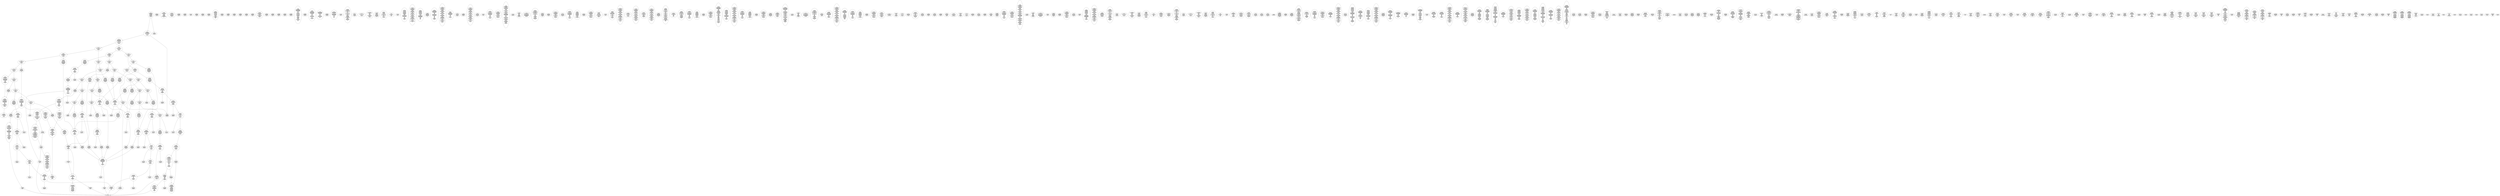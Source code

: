 /* Generated by GvGen v.1.0 (https://www.github.com/stricaud/gvgen) */

digraph G {
compound=true;
   node1 [label="[anywhere]"];
   node2 [label="# 0x0
PUSHX Data
PUSHX Data
MSTORE
CALLVALUE
ISZERO
PUSHX Data
JUMPI
"];
   node3 [label="# 0xc
PUSHX Data
REVERT
"];
   node4 [label="# 0x10
JUMPDEST
PUSHX LogicData
CALLDATASIZE
LT
PUSHX Data
JUMPI
"];
   node5 [label="# 0x1a
PUSHX Data
CALLDATALOAD
PUSHX BitData
SHR
PUSHX LogicData
GT
PUSHX Data
JUMPI
"];
   node6 [label="# 0x2b
PUSHX LogicData
GT
PUSHX Data
JUMPI
"];
   node7 [label="# 0x36
PUSHX LogicData
GT
PUSHX Data
JUMPI
"];
   node8 [label="# 0x41
PUSHX LogicData
EQ
PUSHX Data
JUMPI
"];
   node9 [label="# 0x4c
PUSHX LogicData
EQ
PUSHX Data
JUMPI
"];
   node10 [label="# 0x57
PUSHX LogicData
EQ
PUSHX Data
JUMPI
"];
   node11 [label="# 0x62
PUSHX LogicData
EQ
PUSHX Data
JUMPI
"];
   node12 [label="# 0x6d
PUSHX Data
REVERT
"];
   node13 [label="# 0x71
JUMPDEST
PUSHX LogicData
EQ
PUSHX Data
JUMPI
"];
   node14 [label="# 0x7d
PUSHX LogicData
EQ
PUSHX Data
JUMPI
"];
   node15 [label="# 0x88
PUSHX LogicData
EQ
PUSHX Data
JUMPI
"];
   node16 [label="# 0x93
PUSHX Data
REVERT
"];
   node17 [label="# 0x97
JUMPDEST
PUSHX LogicData
EQ
PUSHX Data
JUMPI
"];
   node18 [label="# 0xa3
PUSHX LogicData
EQ
PUSHX Data
JUMPI
"];
   node19 [label="# 0xae
PUSHX LogicData
EQ
PUSHX Data
JUMPI
"];
   node20 [label="# 0xb9
PUSHX LogicData
EQ
PUSHX Data
JUMPI
"];
   node21 [label="# 0xc4
PUSHX LogicData
EQ
PUSHX Data
JUMPI
"];
   node22 [label="# 0xcf
PUSHX LogicData
EQ
PUSHX Data
JUMPI
"];
   node23 [label="# 0xda
PUSHX Data
REVERT
"];
   node24 [label="# 0xde
JUMPDEST
PUSHX LogicData
GT
PUSHX Data
JUMPI
"];
   node25 [label="# 0xea
PUSHX LogicData
GT
PUSHX Data
JUMPI
"];
   node26 [label="# 0xf5
PUSHX LogicData
EQ
PUSHX Data
JUMPI
"];
   node27 [label="# 0x100
PUSHX LogicData
EQ
PUSHX Data
JUMPI
"];
   node28 [label="# 0x10b
PUSHX LogicData
EQ
PUSHX Data
JUMPI
"];
   node29 [label="# 0x116
PUSHX LogicData
EQ
PUSHX Data
JUMPI
"];
   node30 [label="# 0x121
PUSHX Data
REVERT
"];
   node31 [label="# 0x125
JUMPDEST
PUSHX LogicData
EQ
PUSHX Data
JUMPI
"];
   node32 [label="# 0x131
PUSHX LogicData
EQ
PUSHX Data
JUMPI
"];
   node33 [label="# 0x13c
PUSHX LogicData
EQ
PUSHX Data
JUMPI
"];
   node34 [label="# 0x147
PUSHX Data
REVERT
"];
   node35 [label="# 0x14b
JUMPDEST
PUSHX LogicData
EQ
PUSHX Data
JUMPI
"];
   node36 [label="# 0x157
PUSHX LogicData
EQ
PUSHX Data
JUMPI
"];
   node37 [label="# 0x162
PUSHX LogicData
EQ
PUSHX Data
JUMPI
"];
   node38 [label="# 0x16d
PUSHX LogicData
EQ
PUSHX Data
JUMPI
"];
   node39 [label="# 0x178
PUSHX LogicData
EQ
PUSHX Data
JUMPI
"];
   node40 [label="# 0x183
PUSHX LogicData
EQ
PUSHX Data
JUMPI
"];
   node41 [label="# 0x18e
JUMPDEST
PUSHX Data
REVERT
"];
   node42 [label="# 0x193
JUMPDEST
PUSHX Data
PUSHX Data
CALLDATASIZE
PUSHX Data
PUSHX Data
JUMP
"];
   node43 [label="# 0x1a1
JUMPDEST
PUSHX Data
JUMP
"];
   node44 [label="# 0x1a6
JUMPDEST
PUSHX MemData
MLOAD
ISZERO
ISZERO
MSTORE
PUSHX ArithData
ADD
"];
   node45 [label="# 0x1b2
JUMPDEST
PUSHX MemData
MLOAD
SUB
RETURN
"];
   node46 [label="# 0x1bb
JUMPDEST
PUSHX Data
PUSHX Data
JUMP
"];
   node47 [label="# 0x1c3
JUMPDEST
PUSHX MemData
MLOAD
PUSHX Data
PUSHX Data
JUMP
"];
   node48 [label="# 0x1d0
JUMPDEST
PUSHX Data
PUSHX Data
CALLDATASIZE
PUSHX Data
PUSHX Data
JUMP
"];
   node49 [label="# 0x1de
JUMPDEST
PUSHX Data
JUMP
"];
   node50 [label="# 0x1e3
JUMPDEST
PUSHX MemData
MLOAD
PUSHX ArithData
PUSHX BitData
PUSHX BitData
SHL
SUB
AND
MSTORE
PUSHX ArithData
ADD
PUSHX Data
JUMP
"];
   node51 [label="# 0x1fb
JUMPDEST
PUSHX Data
PUSHX Data
CALLDATASIZE
PUSHX Data
PUSHX Data
JUMP
"];
   node52 [label="# 0x209
JUMPDEST
PUSHX Data
JUMP
"];
   node53 [label="# 0x20e
JUMPDEST
STOP
"];
   node54 [label="# 0x210
JUMPDEST
PUSHX Data
PUSHX Data
CALLDATASIZE
PUSHX Data
PUSHX Data
JUMP
"];
   node55 [label="# 0x21e
JUMPDEST
PUSHX Data
JUMP
"];
   node56 [label="# 0x223
JUMPDEST
PUSHX Data
PUSHX Data
CALLDATASIZE
PUSHX Data
PUSHX Data
JUMP
"];
   node57 [label="# 0x231
JUMPDEST
PUSHX Data
JUMP
"];
   node58 [label="# 0x236
JUMPDEST
PUSHX Data
PUSHX Data
CALLDATASIZE
PUSHX Data
PUSHX Data
JUMP
"];
   node59 [label="# 0x244
JUMPDEST
PUSHX Data
JUMP
"];
   node60 [label="# 0x249
JUMPDEST
PUSHX Data
PUSHX Data
CALLDATASIZE
PUSHX Data
PUSHX Data
JUMP
"];
   node61 [label="# 0x257
JUMPDEST
PUSHX Data
PUSHX Data
MSTORE
PUSHX Data
MSTORE
PUSHX Data
SHA3
SLOAD
PUSHX BitData
AND
JUMP
"];
   node62 [label="# 0x26c
JUMPDEST
PUSHX Data
PUSHX Data
CALLDATASIZE
PUSHX Data
PUSHX Data
JUMP
"];
   node63 [label="# 0x27a
JUMPDEST
PUSHX Data
JUMP
"];
   node64 [label="# 0x27f
JUMPDEST
PUSHX Data
PUSHX Data
CALLDATASIZE
PUSHX Data
PUSHX Data
JUMP
"];
   node65 [label="# 0x28d
JUMPDEST
PUSHX Data
JUMP
"];
   node66 [label="# 0x292
JUMPDEST
PUSHX Data
PUSHX Data
CALLDATASIZE
PUSHX Data
PUSHX Data
JUMP
"];
   node67 [label="# 0x2a0
JUMPDEST
PUSHX Data
JUMP
"];
   node68 [label="# 0x2a5
JUMPDEST
PUSHX Data
PUSHX Data
CALLDATASIZE
PUSHX Data
PUSHX Data
JUMP
"];
   node69 [label="# 0x2b3
JUMPDEST
PUSHX Data
JUMP
"];
   node70 [label="# 0x2b8
JUMPDEST
PUSHX Data
PUSHX Data
CALLDATASIZE
PUSHX Data
PUSHX Data
JUMP
"];
   node71 [label="# 0x2c6
JUMPDEST
PUSHX Data
JUMP
"];
   node72 [label="# 0x2cb
JUMPDEST
PUSHX Data
PUSHX Data
CALLDATASIZE
PUSHX Data
PUSHX Data
JUMP
"];
   node73 [label="# 0x2d9
JUMPDEST
PUSHX Data
JUMP
"];
   node74 [label="# 0x2de
JUMPDEST
PUSHX MemData
MLOAD
MSTORE
PUSHX ArithData
ADD
PUSHX Data
JUMP
"];
   node75 [label="# 0x2ec
JUMPDEST
PUSHX Data
PUSHX Data
JUMP
"];
   node76 [label="# 0x2f4
JUMPDEST
PUSHX StorData
SLOAD
PUSHX ArithData
PUSHX BitData
PUSHX BitData
SHL
SUB
AND
PUSHX Data
JUMP
"];
   node77 [label="# 0x305
JUMPDEST
PUSHX Data
PUSHX Data
JUMP
"];
   node78 [label="# 0x32c
JUMPDEST
PUSHX Data
PUSHX Data
CALLDATASIZE
PUSHX Data
PUSHX Data
JUMP
"];
   node79 [label="# 0x33a
JUMPDEST
PUSHX Data
JUMP
"];
   node80 [label="# 0x33f
JUMPDEST
PUSHX Data
PUSHX Data
JUMP
"];
   node81 [label="# 0x347
JUMPDEST
PUSHX Data
PUSHX Data
CALLDATASIZE
PUSHX Data
PUSHX Data
JUMP
"];
   node82 [label="# 0x355
JUMPDEST
PUSHX Data
JUMP
"];
   node83 [label="# 0x35a
JUMPDEST
PUSHX Data
PUSHX Data
CALLDATASIZE
PUSHX Data
PUSHX Data
JUMP
"];
   node84 [label="# 0x368
JUMPDEST
PUSHX Data
JUMP
"];
   node85 [label="# 0x36d
JUMPDEST
PUSHX Data
PUSHX Data
CALLDATASIZE
PUSHX Data
PUSHX Data
JUMP
"];
   node86 [label="# 0x37b
JUMPDEST
PUSHX Data
JUMP
"];
   node87 [label="# 0x380
JUMPDEST
PUSHX Data
PUSHX Data
CALLDATASIZE
PUSHX Data
PUSHX Data
JUMP
"];
   node88 [label="# 0x38e
JUMPDEST
PUSHX Data
JUMP
"];
   node89 [label="# 0x393
JUMPDEST
PUSHX Data
PUSHX Data
JUMP
"];
   node90 [label="# 0x39b
JUMPDEST
PUSHX Data
PUSHX Data
CALLDATASIZE
PUSHX Data
PUSHX Data
JUMP
"];
   node91 [label="# 0x3a9
JUMPDEST
PUSHX ArithData
PUSHX BitData
PUSHX BitData
SHL
SUB
AND
PUSHX Data
MSTORE
PUSHX Data
PUSHX Data
MSTORE
PUSHX Data
SHA3
AND
MSTORE
MSTORE
SHA3
SLOAD
PUSHX BitData
AND
JUMP
"];
   node92 [label="# 0x3d7
JUMPDEST
PUSHX Data
PUSHX Data
CALLDATASIZE
PUSHX Data
PUSHX Data
JUMP
"];
   node93 [label="# 0x3e5
JUMPDEST
PUSHX Data
JUMP
"];
   node94 [label="# 0x3ea
JUMPDEST
PUSHX Data
PUSHX ArithData
PUSHX BitData
PUSHX BitData
SHL
SUB
NOT
AND
PUSHX BitData
PUSHX BitData
SHL
EQ
PUSHX Data
JUMPI
"];
   node95 [label="# 0x406
PUSHX ArithData
PUSHX BitData
PUSHX BitData
SHL
SUB
NOT
AND
PUSHX BitData
PUSHX BitData
SHL
EQ
"];
   node96 [label="# 0x41b
JUMPDEST
PUSHX Data
JUMPI
"];
   node97 [label="# 0x421
PUSHX BitData
PUSHX BitData
SHL
PUSHX ArithData
PUSHX BitData
PUSHX BitData
SHL
SUB
NOT
AND
EQ
"];
   node98 [label="# 0x436
JUMPDEST
JUMP
"];
   node99 [label="# 0x43c
JUMPDEST
PUSHX Data
PUSHX StorData
SLOAD
PUSHX Data
PUSHX Data
JUMP
"];
   node100 [label="# 0x44b
JUMPDEST
PUSHX ArithData
ADD
PUSHX ArithData
DIV
MUL
PUSHX ArithData
ADD
PUSHX MemData
MLOAD
ADD
PUSHX Data
MSTORE
MSTORE
PUSHX ArithData
ADD
SLOAD
PUSHX Data
PUSHX Data
JUMP
"];
   node101 [label="# 0x477
JUMPDEST
ISZERO
PUSHX Data
JUMPI
"];
   node102 [label="# 0x47e
PUSHX LogicData
LT
PUSHX Data
JUMPI
"];
   node103 [label="# 0x486
PUSHX ArithData
SLOAD
DIV
MUL
MSTORE
PUSHX ArithData
ADD
PUSHX Data
JUMP
"];
   node104 [label="# 0x499
JUMPDEST
ADD
PUSHX Data
MSTORE
PUSHX Data
PUSHX Data
SHA3
"];
   node105 [label="# 0x4a7
JUMPDEST
SLOAD
MSTORE
PUSHX ArithData
ADD
PUSHX ArithData
ADD
GT
PUSHX Data
JUMPI
"];
   node106 [label="# 0x4bb
SUB
PUSHX BitData
AND
ADD
"];
   node107 [label="# 0x4c4
JUMPDEST
JUMP
"];
   node108 [label="# 0x4ce
JUMPDEST
PUSHX Data
MSTORE
PUSHX Data
PUSHX Data
MSTORE
PUSHX Data
SHA3
SLOAD
PUSHX ArithData
PUSHX BitData
PUSHX BitData
SHL
SUB
AND
PUSHX Data
JUMPI
"];
   node109 [label="# 0x4eb
PUSHX MemData
MLOAD
PUSHX BitData
PUSHX BitData
SHL
MSTORE
PUSHX Data
PUSHX ArithData
ADD
MSTORE
PUSHX Data
PUSHX ArithData
ADD
MSTORE
PUSHX Data
PUSHX ArithData
ADD
MSTORE
PUSHX BitData
PUSHX BitData
SHL
PUSHX ArithData
ADD
MSTORE
PUSHX ArithData
ADD
"];
   node110 [label="# 0x543
JUMPDEST
PUSHX MemData
MLOAD
SUB
REVERT
"];
   node111 [label="# 0x54c
JUMPDEST
PUSHX Data
MSTORE
PUSHX Data
PUSHX Data
MSTORE
PUSHX Data
SHA3
SLOAD
PUSHX ArithData
PUSHX BitData
PUSHX BitData
SHL
SUB
AND
JUMP
"];
   node112 [label="# 0x568
JUMPDEST
PUSHX Data
PUSHX Data
PUSHX Data
JUMP
"];
   node113 [label="# 0x573
JUMPDEST
PUSHX ArithData
PUSHX BitData
PUSHX BitData
SHL
SUB
AND
PUSHX ArithData
PUSHX BitData
PUSHX BitData
SHL
SUB
AND
EQ
ISZERO
PUSHX Data
JUMPI
"];
   node114 [label="# 0x590
PUSHX MemData
MLOAD
PUSHX BitData
PUSHX BitData
SHL
MSTORE
PUSHX Data
PUSHX ArithData
ADD
MSTORE
PUSHX Data
PUSHX ArithData
ADD
MSTORE
PUSHX Data
PUSHX ArithData
ADD
MSTORE
PUSHX BitData
PUSHX BitData
SHL
PUSHX ArithData
ADD
MSTORE
PUSHX ArithData
ADD
PUSHX Data
JUMP
"];
   node115 [label="# 0x5e1
JUMPDEST
CALLER
PUSHX ArithData
PUSHX BitData
PUSHX BitData
SHL
SUB
AND
EQ
PUSHX Data
JUMPI
"];
   node116 [label="# 0x5f3
PUSHX Data
CALLER
PUSHX Data
JUMP
"];
   node117 [label="# 0x5fd
JUMPDEST
PUSHX Data
JUMPI
"];
   node118 [label="# 0x602
PUSHX MemData
MLOAD
PUSHX BitData
PUSHX BitData
SHL
MSTORE
PUSHX Data
PUSHX ArithData
ADD
MSTORE
PUSHX Data
PUSHX ArithData
ADD
MSTORE
PUSHX Data
PUSHX ArithData
ADD
MSTORE
PUSHX Data
PUSHX ArithData
ADD
MSTORE
PUSHX ArithData
ADD
PUSHX Data
JUMP
"];
   node119 [label="# 0x66f
JUMPDEST
PUSHX Data
PUSHX Data
JUMP
"];
   node120 [label="# 0x679
JUMPDEST
JUMP
"];
   node121 [label="# 0x67e
JUMPDEST
PUSHX StorData
SLOAD
PUSHX ArithData
PUSHX BitData
PUSHX BitData
SHL
SUB
AND
CALLER
EQ
PUSHX Data
JUMPI
"];
   node122 [label="# 0x691
PUSHX MemData
MLOAD
PUSHX BitData
PUSHX BitData
SHL
MSTORE
PUSHX ArithData
ADD
PUSHX Data
PUSHX Data
JUMP
"];
   node123 [label="# 0x6a8
JUMPDEST
PUSHX MemData
MLOAD
PUSHX BitData
PUSHX BitData
SHL
MSTORE
CALLER
PUSHX ArithData
ADD
MSTORE
PUSHX ArithData
ADD
MSTORE
PUSHX ArithData
PUSHX BitData
PUSHX BitData
SHL
SUB
AND
PUSHX Data
PUSHX ArithData
ADD
PUSHX Data
PUSHX MemData
MLOAD
SUB
PUSHX Data
EXTCODESIZE
ISZERO
ISZERO
PUSHX Data
JUMPI
"];
   node124 [label="# 0x6ec
PUSHX Data
REVERT
"];
   node125 [label="# 0x6f0
JUMPDEST
GAS
CALL
ISZERO
ISZERO
PUSHX Data
JUMPI
"];
   node126 [label="# 0x6fb
RETURNDATASIZE
PUSHX Data
RETURNDATACOPY
RETURNDATASIZE
PUSHX Data
REVERT
"];
   node127 [label="# 0x704
JUMPDEST
PUSHX MemData
MLOAD
RETURNDATASIZE
PUSHX BitData
NOT
PUSHX ArithData
ADD
AND
ADD
PUSHX Data
MSTORE
ADD
PUSHX Data
PUSHX Data
JUMP
"];
   node128 [label="# 0x728
JUMPDEST
PUSHX Data
CALLER
PUSHX Data
JUMP
"];
   node129 [label="# 0x732
JUMPDEST
PUSHX Data
JUMPI
"];
   node130 [label="# 0x737
PUSHX MemData
MLOAD
PUSHX BitData
PUSHX BitData
SHL
MSTORE
PUSHX ArithData
ADD
PUSHX Data
PUSHX Data
JUMP
"];
   node131 [label="# 0x74e
JUMPDEST
PUSHX Data
PUSHX Data
JUMP
"];
   node132 [label="# 0x759
JUMPDEST
PUSHX StorData
SLOAD
PUSHX ArithData
PUSHX BitData
PUSHX BitData
SHL
SUB
AND
CALLER
EQ
PUSHX Data
JUMPI
"];
   node133 [label="# 0x76d
CALLER
PUSHX Data
MSTORE
PUSHX Data
PUSHX Data
MSTORE
PUSHX Data
SHA3
SLOAD
PUSHX BitData
AND
"];
   node134 [label="# 0x781
JUMPDEST
PUSHX Data
JUMPI
"];
   node135 [label="# 0x786
PUSHX MemData
MLOAD
PUSHX BitData
PUSHX BitData
SHL
MSTORE
PUSHX ArithData
ADD
PUSHX Data
PUSHX Data
JUMP
"];
   node136 [label="# 0x79d
JUMPDEST
MLOAD
PUSHX Data
PUSHX Data
PUSHX ArithData
ADD
PUSHX Data
JUMP
"];
   node137 [label="# 0x7b0
JUMPDEST
JUMP
"];
   node138 [label="# 0x7b4
JUMPDEST
CALLER
PUSHX ArithData
PUSHX BitData
PUSHX BitData
SHL
SUB
PUSHX BitData
AND
EQ
PUSHX Data
JUMPI
"];
   node139 [label="# 0x7e5
PUSHX MemData
MLOAD
PUSHX BitData
PUSHX BitData
SHL
MSTORE
PUSHX Data
PUSHX ArithData
ADD
MSTORE
PUSHX Data
PUSHX ArithData
ADD
MSTORE
PUSHX BitData
PUSHX BitData
SHL
PUSHX ArithData
ADD
MSTORE
PUSHX ArithData
ADD
PUSHX Data
JUMP
"];
   node140 [label="# 0x81f
JUMPDEST
PUSHX StorData
SLOAD
EQ
PUSHX Data
JUMPI
"];
   node141 [label="# 0x829
PUSHX MemData
MLOAD
PUSHX BitData
PUSHX BitData
SHL
MSTORE
PUSHX Data
PUSHX ArithData
ADD
MSTORE
PUSHX Data
PUSHX ArithData
ADD
MSTORE
PUSHX Data
PUSHX ArithData
ADD
MSTORE
PUSHX ArithData
ADD
PUSHX Data
JUMP
"];
   node142 [label="# 0x870
JUMPDEST
PUSHX StorData
SLOAD
PUSHX BitData
AND
ISZERO
PUSHX Data
JUMPI
"];
   node143 [label="# 0x87c
PUSHX MemData
MLOAD
PUSHX BitData
PUSHX BitData
SHL
MSTORE
PUSHX Data
PUSHX ArithData
ADD
MSTORE
PUSHX Data
PUSHX ArithData
ADD
MSTORE
PUSHX Data
PUSHX ArithData
ADD
MSTORE
PUSHX ArithData
ADD
PUSHX Data
JUMP
"];
   node144 [label="# 0x8c3
JUMPDEST
PUSHX Data
PUSHX Data
PUSHX Data
JUMP
"];
   node145 [label="# 0x8ce
JUMPDEST
PUSHX Data
SSTORE
PUSHX StorData
SLOAD
PUSHX BitData
NOT
AND
PUSHX BitData
OR
SSTORE
PUSHX StorData
SLOAD
PUSHX Data
SSTORE
PUSHX MemData
MLOAD
PUSHX Data
PUSHX Data
MSTORE
PUSHX ArithData
ADD
JUMP
"];
   node146 [label="# 0x918
JUMPDEST
PUSHX MemData
MLOAD
SUB
LOGX
JUMP
"];
   node147 [label="# 0x924
JUMPDEST
PUSHX Data
PUSHX MemData
MLOAD
PUSHX ArithData
ADD
PUSHX Data
MSTORE
PUSHX Data
MSTORE
PUSHX Data
JUMP
"];
   node148 [label="# 0x93f
JUMPDEST
PUSHX StorData
SLOAD
PUSHX ArithData
PUSHX BitData
PUSHX BitData
SHL
SUB
AND
CALLER
EQ
PUSHX Data
JUMPI
"];
   node149 [label="# 0x953
CALLER
PUSHX Data
MSTORE
PUSHX Data
PUSHX Data
MSTORE
PUSHX Data
SHA3
SLOAD
PUSHX BitData
AND
"];
   node150 [label="# 0x967
JUMPDEST
PUSHX Data
JUMPI
"];
   node151 [label="# 0x96c
PUSHX MemData
MLOAD
PUSHX BitData
PUSHX BitData
SHL
MSTORE
PUSHX ArithData
ADD
PUSHX Data
PUSHX Data
JUMP
"];
   node152 [label="# 0x983
JUMPDEST
PUSHX ArithData
PUSHX BitData
PUSHX BitData
SHL
SUB
AND
PUSHX Data
MSTORE
PUSHX Data
PUSHX ArithData
MSTORE
PUSHX Data
SHA3
SLOAD
PUSHX BitData
NOT
AND
ISZERO
ISZERO
OR
SSTORE
MLOAD
MSTORE
ADD
MSTORE
PUSHX Data
ADD
PUSHX Data
JUMP
"];
   node153 [label="# 0x9df
JUMPDEST
PUSHX Data
MSTORE
PUSHX Data
PUSHX Data
MSTORE
PUSHX Data
SHA3
SLOAD
PUSHX ArithData
PUSHX BitData
PUSHX BitData
SHL
SUB
AND
PUSHX Data
JUMPI
"];
   node154 [label="# 0x9fd
PUSHX MemData
MLOAD
PUSHX BitData
PUSHX BitData
SHL
MSTORE
PUSHX Data
PUSHX ArithData
ADD
MSTORE
PUSHX Data
PUSHX ArithData
ADD
MSTORE
PUSHX Data
PUSHX ArithData
ADD
MSTORE
PUSHX BitData
PUSHX BitData
SHL
PUSHX ArithData
ADD
MSTORE
PUSHX ArithData
ADD
PUSHX Data
JUMP
"];
   node155 [label="# 0xa56
JUMPDEST
PUSHX StorData
SLOAD
PUSHX ArithData
PUSHX BitData
PUSHX BitData
SHL
SUB
AND
CALLER
EQ
PUSHX Data
JUMPI
"];
   node156 [label="# 0xa6a
CALLER
PUSHX Data
MSTORE
PUSHX Data
PUSHX Data
MSTORE
PUSHX Data
SHA3
SLOAD
PUSHX BitData
AND
"];
   node157 [label="# 0xa7e
JUMPDEST
PUSHX Data
JUMPI
"];
   node158 [label="# 0xa83
PUSHX MemData
MLOAD
PUSHX BitData
PUSHX BitData
SHL
MSTORE
PUSHX ArithData
ADD
PUSHX Data
PUSHX Data
JUMP
"];
   node159 [label="# 0xa9a
JUMPDEST
PUSHX Data
PUSHX Data
PUSHX Data
JUMP
"];
   node160 [label="# 0xaa6
JUMPDEST
PUSHX StorData
SLOAD
PUSHX BitData
AND
PUSHX Data
JUMPI
"];
   node161 [label="# 0xab2
PUSHX BitData
PUSHX ArithData
PUSHX BitData
PUSHX BitData
SHL
SUB
AND
PUSHX BitData
PUSHX MemData
MLOAD
PUSHX BitData
AND
PUSHX BitData
SHL
MSTORE
PUSHX ArithData
ADD
PUSHX Data
PUSHX MemData
MLOAD
SUB
PUSHX Data
EXTCODESIZE
ISZERO
ISZERO
PUSHX Data
JUMPI
"];
   node162 [label="# 0xb08
PUSHX Data
REVERT
"];
   node163 [label="# 0xb0c
JUMPDEST
GAS
CALL
ISZERO
ISZERO
PUSHX Data
JUMPI
"];
   node164 [label="# 0xb17
RETURNDATASIZE
PUSHX Data
RETURNDATACOPY
RETURNDATASIZE
PUSHX Data
REVERT
"];
   node165 [label="# 0xb20
JUMPDEST
PUSHX MemData
MLOAD
RETURNDATASIZE
PUSHX BitData
NOT
PUSHX ArithData
ADD
AND
ADD
PUSHX Data
MSTORE
ADD
PUSHX Data
PUSHX Data
JUMP
"];
   node166 [label="# 0xb44
JUMPDEST
PUSHX Data
SSTORE
JUMP
"];
   node167 [label="# 0xb4b
JUMPDEST
PUSHX Data
PUSHX ArithData
PUSHX BitData
PUSHX BitData
SHL
SUB
AND
PUSHX Data
JUMPI
"];
   node168 [label="# 0xb5c
PUSHX MemData
MLOAD
PUSHX BitData
PUSHX BitData
SHL
MSTORE
PUSHX Data
PUSHX ArithData
ADD
MSTORE
PUSHX Data
PUSHX ArithData
ADD
MSTORE
PUSHX Data
PUSHX ArithData
ADD
MSTORE
PUSHX BitData
PUSHX BitData
SHL
PUSHX ArithData
ADD
MSTORE
PUSHX ArithData
ADD
PUSHX Data
JUMP
"];
   node169 [label="# 0xbb6
JUMPDEST
PUSHX ArithData
PUSHX BitData
PUSHX BitData
SHL
SUB
AND
PUSHX Data
MSTORE
PUSHX Data
PUSHX Data
MSTORE
PUSHX Data
SHA3
SLOAD
JUMP
"];
   node170 [label="# 0xbd2
JUMPDEST
PUSHX StorData
SLOAD
PUSHX ArithData
PUSHX BitData
PUSHX BitData
SHL
SUB
AND
CALLER
EQ
PUSHX Data
JUMPI
"];
   node171 [label="# 0xbe5
PUSHX MemData
MLOAD
PUSHX BitData
PUSHX BitData
SHL
MSTORE
PUSHX ArithData
ADD
PUSHX Data
PUSHX Data
JUMP
"];
   node172 [label="# 0xbfc
JUMPDEST
PUSHX Data
PUSHX Data
PUSHX Data
JUMP
"];
   node173 [label="# 0xc06
JUMPDEST
JUMP
"];
   node174 [label="# 0xc08
JUMPDEST
PUSHX StorData
SLOAD
PUSHX ArithData
PUSHX BitData
PUSHX BitData
SHL
SUB
AND
CALLER
EQ
PUSHX Data
JUMPI
"];
   node175 [label="# 0xc1c
CALLER
PUSHX Data
MSTORE
PUSHX Data
PUSHX Data
MSTORE
PUSHX Data
SHA3
SLOAD
PUSHX BitData
AND
"];
   node176 [label="# 0xc30
JUMPDEST
PUSHX Data
JUMPI
"];
   node177 [label="# 0xc35
PUSHX MemData
MLOAD
PUSHX BitData
PUSHX BitData
SHL
MSTORE
PUSHX ArithData
ADD
PUSHX Data
PUSHX Data
JUMP
"];
   node178 [label="# 0xc4c
JUMPDEST
PUSHX StorData
SLOAD
PUSHX Data
PUSHX BitData
AND
PUSHX Data
JUMPI
"];
   node179 [label="# 0xc5a
PUSHX StorData
SLOAD
PUSHX Data
"];
   node180 [label="# 0xc60
JUMPDEST
LT
ISZERO
PUSHX Data
JUMPI
"];
   node181 [label="# 0xc69
PUSHX Data
LT
PUSHX Data
JUMPI
"];
   node182 [label="# 0xc76
PUSHX Data
PUSHX Data
JUMP
"];
   node183 [label="# 0xc7d
JUMPDEST
PUSHX ArithData
MUL
ADD
PUSHX ArithData
ADD
PUSHX Data
PUSHX Data
JUMP
"];
   node184 [label="# 0xc92
JUMPDEST
PUSHX Data
PUSHX Data
JUMP
"];
   node185 [label="# 0xc9c
JUMPDEST
PUSHX Data
JUMP
"];
   node186 [label="# 0xca3
JUMPDEST
PUSHX Data
PUSHX Data
JUMP
"];
   node187 [label="# 0xcad
JUMPDEST
PUSHX Data
JUMP
"];
   node188 [label="# 0xcb5
JUMPDEST
PUSHX Data
SSTORE
JUMP
"];
   node189 [label="# 0xcbd
JUMPDEST
PUSHX StorData
SLOAD
PUSHX Data
"];
   node190 [label="# 0xcc4
JUMPDEST
LT
ISZERO
PUSHX Data
JUMPI
"];
   node191 [label="# 0xccd
PUSHX Data
LT
PUSHX Data
JUMPI
"];
   node192 [label="# 0xcda
PUSHX Data
PUSHX Data
JUMP
"];
   node193 [label="# 0xce1
JUMPDEST
PUSHX Data
PUSHX Data
JUMP
"];
   node194 [label="# 0xceb
JUMPDEST
PUSHX Data
JUMP
"];
   node195 [label="# 0xcf3
JUMPDEST
PUSHX Data
SSTORE
JUMP
"];
   node196 [label="# 0xcfb
JUMPDEST
PUSHX Data
PUSHX StorData
SLOAD
PUSHX Data
PUSHX Data
JUMP
"];
   node197 [label="# 0xd0a
JUMPDEST
PUSHX Data
CALLER
PUSHX Data
JUMP
"];
   node198 [label="# 0xd15
JUMPDEST
PUSHX StorData
SLOAD
PUSHX ArithData
PUSHX BitData
PUSHX BitData
SHL
SUB
AND
CALLER
EQ
PUSHX Data
JUMPI
"];
   node199 [label="# 0xd28
PUSHX MemData
MLOAD
PUSHX BitData
PUSHX BitData
SHL
MSTORE
PUSHX ArithData
ADD
PUSHX Data
PUSHX Data
JUMP
"];
   node200 [label="# 0xd3f
JUMPDEST
PUSHX MemData
MLOAD
PUSHX BitData
PUSHX BitData
SHL
MSTORE
ADDRESS
PUSHX ArithData
ADD
MSTORE
CALLER
PUSHX ArithData
ADD
MSTORE
PUSHX ArithData
ADD
MSTORE
PUSHX ArithData
PUSHX BitData
PUSHX BitData
SHL
SUB
AND
PUSHX Data
PUSHX ArithData
ADD
PUSHX Data
PUSHX MemData
MLOAD
SUB
PUSHX Data
EXTCODESIZE
ISZERO
ISZERO
PUSHX Data
JUMPI
"];
   node201 [label="# 0xd89
PUSHX Data
REVERT
"];
   node202 [label="# 0xd8d
JUMPDEST
GAS
CALL
ISZERO
ISZERO
PUSHX Data
JUMPI
"];
   node203 [label="# 0xd98
RETURNDATASIZE
PUSHX Data
RETURNDATACOPY
RETURNDATASIZE
PUSHX Data
REVERT
"];
   node204 [label="# 0xda1
JUMPDEST
JUMP
"];
   node205 [label="# 0xda9
JUMPDEST
PUSHX Data
CALLER
PUSHX Data
JUMP
"];
   node206 [label="# 0xdb3
JUMPDEST
PUSHX Data
JUMPI
"];
   node207 [label="# 0xdb8
PUSHX MemData
MLOAD
PUSHX BitData
PUSHX BitData
SHL
MSTORE
PUSHX ArithData
ADD
PUSHX Data
PUSHX Data
JUMP
"];
   node208 [label="# 0xdcf
JUMPDEST
PUSHX Data
PUSHX Data
JUMP
"];
   node209 [label="# 0xddb
JUMPDEST
JUMP
"];
   node210 [label="# 0xde1
JUMPDEST
PUSHX Data
MSTORE
PUSHX Data
PUSHX Data
MSTORE
PUSHX Data
SHA3
SLOAD
PUSHX Data
PUSHX ArithData
PUSHX BitData
PUSHX BitData
SHL
SUB
AND
PUSHX Data
JUMPI
"];
   node211 [label="# 0xe01
PUSHX MemData
MLOAD
PUSHX BitData
PUSHX BitData
SHL
MSTORE
PUSHX Data
PUSHX ArithData
ADD
MSTORE
PUSHX Data
PUSHX ArithData
ADD
MSTORE
PUSHX BitData
PUSHX BitData
SHL
PUSHX ArithData
ADD
MSTORE
PUSHX ArithData
ADD
PUSHX Data
JUMP
"];
   node212 [label="# 0xe3f
JUMPDEST
PUSHX Data
PUSHX StorData
SLOAD
PUSHX Data
PUSHX Data
JUMP
"];
   node213 [label="# 0xe4e
JUMPDEST
PUSHX ArithData
ADD
PUSHX ArithData
DIV
MUL
PUSHX ArithData
ADD
PUSHX MemData
MLOAD
ADD
PUSHX Data
MSTORE
MSTORE
PUSHX ArithData
ADD
SLOAD
PUSHX Data
PUSHX Data
JUMP
"];
   node214 [label="# 0xe7a
JUMPDEST
ISZERO
PUSHX Data
JUMPI
"];
   node215 [label="# 0xe81
PUSHX LogicData
LT
PUSHX Data
JUMPI
"];
   node216 [label="# 0xe89
PUSHX ArithData
SLOAD
DIV
MUL
MSTORE
PUSHX ArithData
ADD
PUSHX Data
JUMP
"];
   node217 [label="# 0xe9c
JUMPDEST
ADD
PUSHX Data
MSTORE
PUSHX Data
PUSHX Data
SHA3
"];
   node218 [label="# 0xeaa
JUMPDEST
SLOAD
MSTORE
PUSHX ArithData
ADD
PUSHX ArithData
ADD
GT
PUSHX Data
JUMPI
"];
   node219 [label="# 0xebe
SUB
PUSHX BitData
AND
ADD
"];
   node220 [label="# 0xec7
JUMPDEST
PUSHX StorData
SLOAD
PUSHX BitData
AND
PUSHX Data
JUMPI
"];
   node221 [label="# 0xede
PUSHX StorData
SLOAD
PUSHX Data
PUSHX Data
JUMP
"];
   node222 [label="# 0xeea
JUMPDEST
PUSHX ArithData
ADD
PUSHX ArithData
DIV
MUL
PUSHX ArithData
ADD
PUSHX MemData
MLOAD
ADD
PUSHX Data
MSTORE
MSTORE
PUSHX ArithData
ADD
SLOAD
PUSHX Data
PUSHX Data
JUMP
"];
   node223 [label="# 0xf16
JUMPDEST
ISZERO
PUSHX Data
JUMPI
"];
   node224 [label="# 0xf1d
PUSHX LogicData
LT
PUSHX Data
JUMPI
"];
   node225 [label="# 0xf25
PUSHX ArithData
SLOAD
DIV
MUL
MSTORE
PUSHX ArithData
ADD
PUSHX Data
JUMP
"];
   node226 [label="# 0xf38
JUMPDEST
ADD
PUSHX Data
MSTORE
PUSHX Data
PUSHX Data
SHA3
"];
   node227 [label="# 0xf46
JUMPDEST
SLOAD
MSTORE
PUSHX ArithData
ADD
PUSHX ArithData
ADD
GT
PUSHX Data
JUMPI
"];
   node228 [label="# 0xf5a
SUB
PUSHX BitData
AND
ADD
"];
   node229 [label="# 0xf63
JUMPDEST
JUMP
"];
   node230 [label="# 0xf70
JUMPDEST
PUSHX StorData
SLOAD
LT
ISZERO
PUSHX Data
JUMPI
"];
   node231 [label="# 0xf7d
PUSHX StorData
SLOAD
PUSHX StorData
SLOAD
PUSHX Data
PUSHX Data
JUMP
"];
   node232 [label="# 0xf8d
JUMPDEST
PUSHX StorData
SLOAD
PUSHX StorData
SLOAD
PUSHX Data
PUSHX Data
JUMP
"];
   node233 [label="# 0xf9d
JUMPDEST
PUSHX Data
PUSHX Data
JUMP
"];
   node234 [label="# 0xfa7
JUMPDEST
PUSHX Data
PUSHX Data
JUMP
"];
   node235 [label="# 0xfb1
JUMPDEST
PUSHX Data
PUSHX Data
JUMP
"];
   node236 [label="# 0xfbb
JUMPDEST
"];
   node237 [label="# 0xfbe
JUMPDEST
PUSHX Data
PUSHX Data
PUSHX Data
PUSHX Data
PUSHX Data
JUMP
"];
   node238 [label="# 0xfce
JUMPDEST
PUSHX Data
JUMP
"];
   node239 [label="# 0xfd3
JUMPDEST
PUSHX Data
PUSHX Data
PUSHX Data
JUMP
"];
   node240 [label="# 0xfe0
JUMPDEST
PUSHX Data
PUSHX MemData
MLOAD
PUSHX ArithData
ADD
PUSHX Data
MSTORE
PUSHX Data
MSTORE
PUSHX ArithData
ADD
PUSHX BitData
PUSHX BitData
SHL
MSTORE
PUSHX MemData
MLOAD
PUSHX ArithData
ADD
PUSHX Data
PUSHX Data
JUMP
"];
   node241 [label="# 0x1017
JUMPDEST
PUSHX MemData
MLOAD
PUSHX ArithData
SUB
SUB
MSTORE
PUSHX Data
MSTORE
JUMP
"];
   node242 [label="# 0x1032
JUMPDEST
PUSHX StorData
SLOAD
PUSHX ArithData
PUSHX BitData
PUSHX BitData
SHL
SUB
AND
CALLER
EQ
PUSHX Data
JUMPI
"];
   node243 [label="# 0x1045
PUSHX MemData
MLOAD
PUSHX BitData
PUSHX BitData
SHL
MSTORE
PUSHX ArithData
ADD
PUSHX Data
PUSHX Data
JUMP
"];
   node244 [label="# 0x105c
JUMPDEST
PUSHX MemData
MLOAD
PUSHX Data
CALLER
SELFBALANCE
GAS
CALL
RETURNDATASIZE
PUSHX LogicData
EQ
PUSHX Data
JUMPI
"];
   node245 [label="# 0x107d
PUSHX MemData
MLOAD
PUSHX BitData
NOT
PUSHX ArithData
RETURNDATASIZE
ADD
AND
ADD
PUSHX Data
MSTORE
RETURNDATASIZE
MSTORE
RETURNDATASIZE
PUSHX Data
PUSHX ArithData
ADD
RETURNDATACOPY
PUSHX Data
JUMP
"];
   node246 [label="# 0x109e
JUMPDEST
PUSHX Data
"];
   node247 [label="# 0x10a3
JUMPDEST
PUSHX Data
JUMPI
"];
   node248 [label="# 0x10ad
PUSHX MemData
MLOAD
PUSHX BitData
PUSHX BitData
SHL
MSTORE
PUSHX Data
PUSHX ArithData
ADD
MSTORE
PUSHX Data
PUSHX ArithData
ADD
MSTORE
PUSHX BitData
PUSHX BitData
SHL
PUSHX ArithData
ADD
MSTORE
PUSHX ArithData
ADD
PUSHX Data
JUMP
"];
   node249 [label="# 0x10eb
JUMPDEST
JUMP
"];
   node250 [label="# 0x10ee
JUMPDEST
PUSHX StorData
SLOAD
PUSHX ArithData
PUSHX BitData
PUSHX BitData
SHL
SUB
AND
CALLER
EQ
PUSHX Data
JUMPI
"];
   node251 [label="# 0x1101
PUSHX MemData
MLOAD
PUSHX BitData
PUSHX BitData
SHL
MSTORE
PUSHX ArithData
ADD
PUSHX Data
PUSHX Data
JUMP
"];
   node252 [label="# 0x1118
JUMPDEST
PUSHX ArithData
PUSHX BitData
PUSHX BitData
SHL
SUB
AND
PUSHX Data
JUMPI
"];
   node253 [label="# 0x1127
PUSHX MemData
MLOAD
PUSHX BitData
PUSHX BitData
SHL
MSTORE
PUSHX Data
PUSHX ArithData
ADD
MSTORE
PUSHX Data
PUSHX ArithData
ADD
MSTORE
PUSHX Data
PUSHX ArithData
ADD
MSTORE
PUSHX BitData
PUSHX BitData
SHL
PUSHX ArithData
ADD
MSTORE
PUSHX ArithData
ADD
PUSHX Data
JUMP
"];
   node254 [label="# 0x117d
JUMPDEST
PUSHX Data
PUSHX Data
JUMP
"];
   node255 [label="# 0x1186
JUMPDEST
PUSHX Data
MSTORE
PUSHX Data
PUSHX Data
MSTORE
PUSHX Data
SHA3
SLOAD
PUSHX ArithData
PUSHX BitData
PUSHX BitData
SHL
SUB
NOT
AND
PUSHX ArithData
PUSHX BitData
PUSHX BitData
SHL
SUB
AND
OR
SSTORE
PUSHX Data
PUSHX Data
JUMP
"];
   node256 [label="# 0x11bb
JUMPDEST
PUSHX ArithData
PUSHX BitData
PUSHX BitData
SHL
SUB
AND
PUSHX Data
PUSHX MemData
MLOAD
PUSHX MemData
MLOAD
SUB
LOGX
JUMP
"];
   node257 [label="# 0x11f4
JUMPDEST
PUSHX Data
MSTORE
PUSHX Data
PUSHX Data
MSTORE
PUSHX Data
SHA3
SLOAD
PUSHX ArithData
PUSHX BitData
PUSHX BitData
SHL
SUB
AND
PUSHX Data
JUMPI
"];
   node258 [label="# 0x1211
PUSHX MemData
MLOAD
PUSHX BitData
PUSHX BitData
SHL
MSTORE
PUSHX Data
PUSHX ArithData
ADD
MSTORE
PUSHX Data
PUSHX ArithData
ADD
MSTORE
PUSHX Data
PUSHX ArithData
ADD
MSTORE
PUSHX BitData
PUSHX BitData
SHL
PUSHX ArithData
ADD
MSTORE
PUSHX ArithData
ADD
PUSHX Data
JUMP
"];
   node259 [label="# 0x126d
JUMPDEST
PUSHX Data
PUSHX Data
PUSHX Data
JUMP
"];
   node260 [label="# 0x1278
JUMPDEST
PUSHX ArithData
PUSHX BitData
PUSHX BitData
SHL
SUB
AND
PUSHX ArithData
PUSHX BitData
PUSHX BitData
SHL
SUB
AND
EQ
PUSHX Data
JUMPI
"];
   node261 [label="# 0x1295
PUSHX ArithData
PUSHX BitData
PUSHX BitData
SHL
SUB
AND
PUSHX Data
PUSHX Data
JUMP
"];
   node262 [label="# 0x12a8
JUMPDEST
PUSHX ArithData
PUSHX BitData
PUSHX BitData
SHL
SUB
AND
EQ
"];
   node263 [label="# 0x12b3
JUMPDEST
PUSHX Data
JUMPI
"];
   node264 [label="# 0x12b9
PUSHX ArithData
PUSHX BitData
PUSHX BitData
SHL
SUB
AND
PUSHX Data
MSTORE
PUSHX Data
PUSHX Data
MSTORE
PUSHX Data
SHA3
AND
MSTORE
MSTORE
SHA3
SLOAD
PUSHX BitData
AND
"];
   node265 [label="# 0x12e3
JUMPDEST
JUMP
"];
   node266 [label="# 0x12eb
JUMPDEST
PUSHX ArithData
PUSHX BitData
PUSHX BitData
SHL
SUB
AND
PUSHX Data
PUSHX Data
JUMP
"];
   node267 [label="# 0x12fe
JUMPDEST
PUSHX ArithData
PUSHX BitData
PUSHX BitData
SHL
SUB
AND
EQ
PUSHX Data
JUMPI
"];
   node268 [label="# 0x130d
PUSHX MemData
MLOAD
PUSHX BitData
PUSHX BitData
SHL
MSTORE
PUSHX Data
PUSHX ArithData
ADD
MSTORE
PUSHX Data
PUSHX ArithData
ADD
MSTORE
PUSHX Data
PUSHX ArithData
ADD
MSTORE
PUSHX BitData
PUSHX BitData
SHL
PUSHX ArithData
ADD
MSTORE
PUSHX ArithData
ADD
PUSHX Data
JUMP
"];
   node269 [label="# 0x1362
JUMPDEST
PUSHX ArithData
PUSHX BitData
PUSHX BitData
SHL
SUB
AND
PUSHX Data
JUMPI
"];
   node270 [label="# 0x1371
PUSHX MemData
MLOAD
PUSHX BitData
PUSHX BitData
SHL
MSTORE
PUSHX Data
PUSHX ArithData
ADD
MSTORE
PUSHX ArithData
ADD
MSTORE
PUSHX Data
PUSHX ArithData
ADD
MSTORE
PUSHX BitData
PUSHX BitData
SHL
PUSHX ArithData
ADD
MSTORE
PUSHX ArithData
ADD
PUSHX Data
JUMP
"];
   node271 [label="# 0x13c4
JUMPDEST
PUSHX Data
PUSHX Data
PUSHX Data
JUMP
"];
   node272 [label="# 0x13cf
JUMPDEST
PUSHX ArithData
PUSHX BitData
PUSHX BitData
SHL
SUB
AND
PUSHX Data
MSTORE
PUSHX Data
PUSHX Data
MSTORE
PUSHX Data
SHA3
SLOAD
PUSHX Data
PUSHX Data
PUSHX Data
JUMP
"];
   node273 [label="# 0x13f8
JUMPDEST
SSTORE
PUSHX ArithData
PUSHX BitData
PUSHX BitData
SHL
SUB
AND
PUSHX Data
MSTORE
PUSHX Data
PUSHX Data
MSTORE
PUSHX Data
SHA3
SLOAD
PUSHX Data
PUSHX Data
PUSHX Data
JUMP
"];
   node274 [label="# 0x1426
JUMPDEST
SSTORE
PUSHX Data
MSTORE
PUSHX Data
PUSHX Data
MSTORE
PUSHX MemData
SHA3
SLOAD
PUSHX ArithData
PUSHX BitData
PUSHX BitData
SHL
SUB
NOT
AND
PUSHX ArithData
PUSHX BitData
PUSHX BitData
SHL
SUB
AND
OR
SSTORE
MLOAD
AND
PUSHX Data
LOGX
JUMP
"];
   node275 [label="# 0x1487
JUMPDEST
PUSHX StorData
SLOAD
PUSHX ArithData
PUSHX BitData
PUSHX BitData
SHL
SUB
AND
PUSHX ArithData
PUSHX BitData
PUSHX BitData
SHL
SUB
NOT
AND
OR
SSTORE
PUSHX MemData
MLOAD
AND
PUSHX Data
PUSHX Data
LOGX
JUMP
"];
   node276 [label="# 0x14d9
JUMPDEST
PUSHX ArithData
PUSHX BitData
PUSHX BitData
SHL
SUB
AND
PUSHX Data
JUMPI
"];
   node277 [label="# 0x14e8
PUSHX MemData
MLOAD
PUSHX BitData
PUSHX BitData
SHL
MSTORE
PUSHX Data
PUSHX ArithData
ADD
MSTORE
PUSHX ArithData
ADD
MSTORE
PUSHX Data
PUSHX ArithData
ADD
MSTORE
PUSHX ArithData
ADD
PUSHX Data
JUMP
"];
   node278 [label="# 0x152f
JUMPDEST
PUSHX Data
MSTORE
PUSHX Data
PUSHX Data
MSTORE
PUSHX Data
SHA3
SLOAD
PUSHX ArithData
PUSHX BitData
PUSHX BitData
SHL
SUB
AND
ISZERO
PUSHX Data
JUMPI
"];
   node279 [label="# 0x154d
PUSHX MemData
MLOAD
PUSHX BitData
PUSHX BitData
SHL
MSTORE
PUSHX Data
PUSHX ArithData
ADD
MSTORE
PUSHX Data
PUSHX ArithData
ADD
MSTORE
PUSHX Data
PUSHX ArithData
ADD
MSTORE
PUSHX ArithData
ADD
PUSHX Data
JUMP
"];
   node280 [label="# 0x1594
JUMPDEST
PUSHX ArithData
PUSHX BitData
PUSHX BitData
SHL
SUB
AND
PUSHX Data
MSTORE
PUSHX Data
PUSHX Data
MSTORE
PUSHX Data
SHA3
SLOAD
PUSHX Data
PUSHX Data
PUSHX Data
JUMP
"];
   node281 [label="# 0x15bd
JUMPDEST
SSTORE
PUSHX Data
MSTORE
PUSHX Data
PUSHX Data
MSTORE
PUSHX MemData
SHA3
SLOAD
PUSHX ArithData
PUSHX BitData
PUSHX BitData
SHL
SUB
NOT
AND
PUSHX ArithData
PUSHX BitData
PUSHX BitData
SHL
SUB
AND
OR
SSTORE
MLOAD
PUSHX Data
LOGX
JUMP
"];
   node282 [label="# 0x161b
JUMPDEST
PUSHX ArithData
PUSHX BitData
PUSHX BitData
SHL
SUB
AND
PUSHX ArithData
PUSHX BitData
PUSHX BitData
SHL
SUB
AND
EQ
ISZERO
PUSHX Data
JUMPI
"];
   node283 [label="# 0x1636
PUSHX MemData
MLOAD
PUSHX BitData
PUSHX BitData
SHL
MSTORE
PUSHX Data
PUSHX ArithData
ADD
MSTORE
PUSHX Data
PUSHX ArithData
ADD
MSTORE
PUSHX Data
PUSHX ArithData
ADD
MSTORE
PUSHX ArithData
ADD
PUSHX Data
JUMP
"];
   node284 [label="# 0x167d
JUMPDEST
PUSHX ArithData
PUSHX BitData
PUSHX BitData
SHL
SUB
AND
PUSHX Data
MSTORE
PUSHX Data
PUSHX ArithData
MSTORE
PUSHX MemData
SHA3
AND
MSTORE
MSTORE
SHA3
SLOAD
PUSHX BitData
NOT
AND
ISZERO
ISZERO
OR
SSTORE
MLOAD
MSTORE
PUSHX Data
ADD
PUSHX MemData
MLOAD
SUB
LOGX
JUMP
"];
   node285 [label="# 0x16ea
JUMPDEST
PUSHX Data
PUSHX Data
JUMP
"];
   node286 [label="# 0x16f5
JUMPDEST
PUSHX Data
PUSHX Data
JUMP
"];
   node287 [label="# 0x1701
JUMPDEST
PUSHX Data
JUMPI
"];
   node288 [label="# 0x1706
PUSHX MemData
MLOAD
PUSHX BitData
PUSHX BitData
SHL
MSTORE
PUSHX ArithData
ADD
PUSHX Data
PUSHX Data
JUMP
"];
   node289 [label="# 0x171d
JUMPDEST
PUSHX Data
PUSHX Data
JUMPI
"];
   node290 [label="# 0x1725
PUSHX Data
MLOAD
ADD
MSTORE
PUSHX Data
MSTORE
PUSHX BitData
PUSHX BitData
SHL
PUSHX ArithData
ADD
MSTORE
JUMP
"];
   node291 [label="# 0x1741
JUMPDEST
PUSHX Data
"];
   node292 [label="# 0x1745
JUMPDEST
ISZERO
PUSHX Data
JUMPI
"];
   node293 [label="# 0x174c
PUSHX Data
PUSHX Data
JUMP
"];
   node294 [label="# 0x1755
JUMPDEST
PUSHX Data
PUSHX Data
PUSHX Data
JUMP
"];
   node295 [label="# 0x1764
JUMPDEST
PUSHX Data
JUMP
"];
   node296 [label="# 0x176b
JUMPDEST
PUSHX Data
PUSHX LogicData
GT
ISZERO
PUSHX Data
JUMPI
"];
   node297 [label="# 0x177f
PUSHX Data
PUSHX Data
JUMP
"];
   node298 [label="# 0x1786
JUMPDEST
PUSHX MemData
MLOAD
MSTORE
PUSHX ArithData
ADD
PUSHX BitData
NOT
AND
PUSHX ArithData
ADD
ADD
PUSHX Data
MSTORE
ISZERO
PUSHX Data
JUMPI
"];
   node299 [label="# 0x17a4
PUSHX ArithData
ADD
CALLDATASIZE
CALLDATACOPY
ADD
"];
   node300 [label="# 0x17b0
JUMPDEST
"];
   node301 [label="# 0x17b4
JUMPDEST
ISZERO
PUSHX Data
JUMPI
"];
   node302 [label="# 0x17bb
PUSHX Data
PUSHX Data
PUSHX Data
JUMP
"];
   node303 [label="# 0x17c5
JUMPDEST
PUSHX Data
PUSHX Data
PUSHX Data
JUMP
"];
   node304 [label="# 0x17d2
JUMPDEST
PUSHX Data
PUSHX Data
PUSHX Data
JUMP
"];
   node305 [label="# 0x17dd
JUMPDEST
PUSHX BitData
SHL
MLOAD
LT
PUSHX Data
JUMPI
"];
   node306 [label="# 0x17eb
PUSHX Data
PUSHX Data
JUMP
"];
   node307 [label="# 0x17f2
JUMPDEST
PUSHX ArithData
ADD
ADD
PUSHX ArithData
PUSHX BitData
PUSHX BitData
SHL
SUB
NOT
AND
PUSHX BitData
BYTE
MSTORE8
PUSHX Data
PUSHX Data
PUSHX Data
JUMP
"];
   node308 [label="# 0x1814
JUMPDEST
PUSHX Data
JUMP
"];
   node309 [label="# 0x181b
JUMPDEST
PUSHX Data
PUSHX ArithData
PUSHX BitData
PUSHX BitData
SHL
SUB
AND
EXTCODESIZE
ISZERO
PUSHX Data
JUMPI
"];
   node310 [label="# 0x182e
PUSHX MemData
MLOAD
PUSHX BitData
PUSHX BitData
SHL
MSTORE
PUSHX ArithData
PUSHX BitData
PUSHX BitData
SHL
SUB
AND
PUSHX Data
PUSHX Data
CALLER
PUSHX ArithData
ADD
PUSHX Data
JUMP
"];
   node311 [label="# 0x185f
JUMPDEST
PUSHX Data
PUSHX MemData
MLOAD
SUB
PUSHX Data
EXTCODESIZE
ISZERO
ISZERO
PUSHX Data
JUMPI
"];
   node312 [label="# 0x1875
PUSHX Data
REVERT
"];
   node313 [label="# 0x1879
JUMPDEST
GAS
CALL
ISZERO
PUSHX Data
JUMPI
"];
   node314 [label="# 0x1887
PUSHX MemData
MLOAD
PUSHX ArithData
RETURNDATASIZE
ADD
PUSHX BitData
NOT
AND
ADD
MSTORE
PUSHX Data
ADD
PUSHX Data
JUMP
"];
   node315 [label="# 0x18a6
JUMPDEST
PUSHX Data
"];
   node316 [label="# 0x18a9
JUMPDEST
PUSHX Data
JUMPI
"];
   node317 [label="# 0x18ae
RETURNDATASIZE
ISZERO
PUSHX Data
JUMPI
"];
   node318 [label="# 0x18b6
PUSHX MemData
MLOAD
PUSHX BitData
NOT
PUSHX ArithData
RETURNDATASIZE
ADD
AND
ADD
PUSHX Data
MSTORE
RETURNDATASIZE
MSTORE
RETURNDATASIZE
PUSHX Data
PUSHX ArithData
ADD
RETURNDATACOPY
PUSHX Data
JUMP
"];
   node319 [label="# 0x18d7
JUMPDEST
PUSHX Data
"];
   node320 [label="# 0x18dc
JUMPDEST
MLOAD
PUSHX Data
JUMPI
"];
   node321 [label="# 0x18e4
PUSHX MemData
MLOAD
PUSHX BitData
PUSHX BitData
SHL
MSTORE
PUSHX ArithData
ADD
PUSHX Data
PUSHX Data
JUMP
"];
   node322 [label="# 0x18fb
JUMPDEST
MLOAD
PUSHX ArithData
ADD
REVERT
"];
   node323 [label="# 0x1903
JUMPDEST
PUSHX ArithData
PUSHX BitData
PUSHX BitData
SHL
SUB
NOT
AND
PUSHX BitData
PUSHX BitData
SHL
EQ
PUSHX Data
JUMP
"];
   node324 [label="# 0x191d
JUMPDEST
PUSHX Data
JUMP
"];
   node325 [label="# 0x1928
JUMPDEST
SLOAD
PUSHX Data
PUSHX Data
JUMP
"];
   node326 [label="# 0x1934
JUMPDEST
PUSHX Data
MSTORE
PUSHX Data
PUSHX Data
SHA3
PUSHX ArithData
ADD
PUSHX Data
DIV
ADD
PUSHX Data
JUMPI
"];
   node327 [label="# 0x194e
PUSHX Data
SSTORE
PUSHX Data
JUMP
"];
   node328 [label="# 0x1956
JUMPDEST
PUSHX LogicData
LT
PUSHX Data
JUMPI
"];
   node329 [label="# 0x195f
MLOAD
PUSHX BitData
NOT
AND
ADD
OR
SSTORE
PUSHX Data
JUMP
"];
   node330 [label="# 0x196f
JUMPDEST
ADD
PUSHX ArithData
ADD
SSTORE
ISZERO
PUSHX Data
JUMPI
"];
   node331 [label="# 0x197e
ADD
"];
   node332 [label="# 0x1981
JUMPDEST
GT
ISZERO
PUSHX Data
JUMPI
"];
   node333 [label="# 0x198a
MLOAD
SSTORE
PUSHX ArithData
ADD
PUSHX ArithData
ADD
PUSHX Data
JUMP
"];
   node334 [label="# 0x199c
JUMPDEST
PUSHX Data
PUSHX Data
JUMP
"];
   node335 [label="# 0x19a8
JUMPDEST
JUMP
"];
   node336 [label="# 0x19ac
JUMPDEST
SLOAD
PUSHX Data
PUSHX Data
JUMP
"];
   node337 [label="# 0x19b8
JUMPDEST
PUSHX Data
MSTORE
PUSHX Data
PUSHX Data
SHA3
PUSHX ArithData
ADD
PUSHX Data
DIV
ADD
PUSHX Data
JUMPI
"];
   node338 [label="# 0x19d2
PUSHX Data
SSTORE
PUSHX Data
JUMP
"];
   node339 [label="# 0x19da
JUMPDEST
PUSHX LogicData
LT
PUSHX Data
JUMPI
"];
   node340 [label="# 0x19e3
ADD
PUSHX BitData
NOT
CALLDATALOAD
AND
OR
SSTORE
PUSHX Data
JUMP
"];
   node341 [label="# 0x19f3
JUMPDEST
ADD
PUSHX ArithData
ADD
SSTORE
ISZERO
PUSHX Data
JUMPI
"];
   node342 [label="# 0x1a02
ADD
"];
   node343 [label="# 0x1a05
JUMPDEST
GT
ISZERO
PUSHX Data
JUMPI
"];
   node344 [label="# 0x1a0e
CALLDATALOAD
SSTORE
PUSHX ArithData
ADD
PUSHX ArithData
ADD
PUSHX Data
JUMP
"];
   node345 [label="# 0x1a20
JUMPDEST
"];
   node346 [label="# 0x1a21
JUMPDEST
GT
ISZERO
PUSHX Data
JUMPI
"];
   node347 [label="# 0x1a2a
PUSHX Data
SSTORE
PUSHX ArithData
ADD
PUSHX Data
JUMP
"];
   node348 [label="# 0x1a35
JUMPDEST
PUSHX Data
PUSHX LogicData
GT
ISZERO
PUSHX Data
JUMPI
"];
   node349 [label="# 0x1a49
PUSHX Data
PUSHX Data
JUMP
"];
   node350 [label="# 0x1a50
JUMPDEST
PUSHX MemData
MLOAD
PUSHX ArithData
ADD
PUSHX BitData
NOT
AND
PUSHX ArithData
ADD
AND
ADD
GT
LT
OR
ISZERO
PUSHX Data
JUMPI
"];
   node351 [label="# 0x1a71
PUSHX Data
PUSHX Data
JUMP
"];
   node352 [label="# 0x1a78
JUMPDEST
PUSHX Data
MSTORE
MSTORE
ADD
GT
ISZERO
PUSHX Data
JUMPI
"];
   node353 [label="# 0x1a8d
PUSHX Data
REVERT
"];
   node354 [label="# 0x1a91
JUMPDEST
PUSHX ArithData
ADD
CALLDATACOPY
PUSHX Data
PUSHX ArithData
ADD
ADD
MSTORE
JUMP
"];
   node355 [label="# 0x1aab
JUMPDEST
CALLDATALOAD
PUSHX ArithData
PUSHX BitData
PUSHX BitData
SHL
SUB
AND
EQ
PUSHX Data
JUMPI
"];
   node356 [label="# 0x1abe
PUSHX Data
REVERT
"];
   node357 [label="# 0x1ac2
JUMPDEST
JUMP
"];
   node358 [label="# 0x1ac7
JUMPDEST
PUSHX Data
PUSHX LogicData
SUB
SLT
ISZERO
PUSHX Data
JUMPI
"];
   node359 [label="# 0x1ad5
PUSHX Data
REVERT
"];
   node360 [label="# 0x1ad9
JUMPDEST
PUSHX Data
PUSHX Data
JUMP
"];
   node361 [label="# 0x1ae2
JUMPDEST
JUMP
"];
   node362 [label="# 0x1ae9
JUMPDEST
PUSHX Data
PUSHX LogicData
SUB
SLT
ISZERO
PUSHX Data
JUMPI
"];
   node363 [label="# 0x1af8
PUSHX Data
REVERT
"];
   node364 [label="# 0x1afc
JUMPDEST
PUSHX Data
PUSHX Data
JUMP
"];
   node365 [label="# 0x1b05
JUMPDEST
PUSHX Data
PUSHX ArithData
ADD
PUSHX Data
JUMP
"];
   node366 [label="# 0x1b13
JUMPDEST
JUMP
"];
   node367 [label="# 0x1b1c
JUMPDEST
PUSHX Data
PUSHX Data
PUSHX LogicData
SUB
SLT
ISZERO
PUSHX Data
JUMPI
"];
   node368 [label="# 0x1b2d
PUSHX Data
REVERT
"];
   node369 [label="# 0x1b31
JUMPDEST
PUSHX Data
PUSHX Data
JUMP
"];
   node370 [label="# 0x1b3a
JUMPDEST
PUSHX Data
PUSHX ArithData
ADD
PUSHX Data
JUMP
"];
   node371 [label="# 0x1b48
JUMPDEST
PUSHX ArithData
ADD
CALLDATALOAD
JUMP
"];
   node372 [label="# 0x1b58
JUMPDEST
PUSHX Data
PUSHX Data
PUSHX LogicData
SUB
SLT
ISZERO
PUSHX Data
JUMPI
"];
   node373 [label="# 0x1b6a
PUSHX Data
REVERT
"];
   node374 [label="# 0x1b6e
JUMPDEST
PUSHX Data
PUSHX Data
JUMP
"];
   node375 [label="# 0x1b77
JUMPDEST
PUSHX Data
PUSHX ArithData
ADD
PUSHX Data
JUMP
"];
   node376 [label="# 0x1b85
JUMPDEST
PUSHX ArithData
ADD
CALLDATALOAD
PUSHX ArithData
ADD
CALLDATALOAD
PUSHX LogicData
GT
ISZERO
PUSHX Data
JUMPI
"];
   node377 [label="# 0x1ba4
PUSHX Data
REVERT
"];
   node378 [label="# 0x1ba8
JUMPDEST
ADD
PUSHX ArithData
ADD
SGT
PUSHX Data
JUMPI
"];
   node379 [label="# 0x1bb5
PUSHX Data
REVERT
"];
   node380 [label="# 0x1bb9
JUMPDEST
PUSHX Data
CALLDATALOAD
PUSHX ArithData
ADD
PUSHX Data
JUMP
"];
   node381 [label="# 0x1bc8
JUMPDEST
JUMP
"];
   node382 [label="# 0x1bd4
JUMPDEST
PUSHX Data
PUSHX LogicData
SUB
SLT
ISZERO
PUSHX Data
JUMPI
"];
   node383 [label="# 0x1be3
PUSHX Data
REVERT
"];
   node384 [label="# 0x1be7
JUMPDEST
PUSHX Data
PUSHX Data
JUMP
"];
   node385 [label="# 0x1bf0
JUMPDEST
PUSHX ArithData
ADD
CALLDATALOAD
PUSHX Data
PUSHX Data
JUMP
"];
   node386 [label="# 0x1c00
JUMPDEST
JUMP
"];
   node387 [label="# 0x1c0b
JUMPDEST
PUSHX Data
PUSHX LogicData
SUB
SLT
ISZERO
PUSHX Data
JUMPI
"];
   node388 [label="# 0x1c1a
PUSHX Data
REVERT
"];
   node389 [label="# 0x1c1e
JUMPDEST
PUSHX Data
PUSHX Data
JUMP
"];
   node390 [label="# 0x1c27
JUMPDEST
PUSHX ArithData
ADD
CALLDATALOAD
JUMP
"];
   node391 [label="# 0x1c35
JUMPDEST
PUSHX Data
PUSHX LogicData
SUB
SLT
ISZERO
PUSHX Data
JUMPI
"];
   node392 [label="# 0x1c44
PUSHX Data
REVERT
"];
   node393 [label="# 0x1c48
JUMPDEST
CALLDATALOAD
PUSHX LogicData
GT
ISZERO
PUSHX Data
JUMPI
"];
   node394 [label="# 0x1c5c
PUSHX Data
REVERT
"];
   node395 [label="# 0x1c60
JUMPDEST
ADD
PUSHX ArithData
ADD
SLT
PUSHX Data
JUMPI
"];
   node396 [label="# 0x1c70
PUSHX Data
REVERT
"];
   node397 [label="# 0x1c74
JUMPDEST
CALLDATALOAD
GT
ISZERO
PUSHX Data
JUMPI
"];
   node398 [label="# 0x1c7f
PUSHX Data
REVERT
"];
   node399 [label="# 0x1c83
JUMPDEST
PUSHX ArithData
PUSHX BitData
SHL
ADD
ADD
GT
ISZERO
PUSHX Data
JUMPI
"];
   node400 [label="# 0x1c94
PUSHX Data
REVERT
"];
   node401 [label="# 0x1c98
JUMPDEST
PUSHX ArithData
ADD
JUMP
"];
   node402 [label="# 0x1caa
JUMPDEST
PUSHX Data
PUSHX LogicData
SUB
SLT
ISZERO
PUSHX Data
JUMPI
"];
   node403 [label="# 0x1cb8
PUSHX Data
REVERT
"];
   node404 [label="# 0x1cbc
JUMPDEST
MLOAD
PUSHX Data
PUSHX Data
JUMP
"];
   node405 [label="# 0x1cc7
JUMPDEST
PUSHX Data
PUSHX LogicData
SUB
SLT
ISZERO
PUSHX Data
JUMPI
"];
   node406 [label="# 0x1cd5
PUSHX Data
REVERT
"];
   node407 [label="# 0x1cd9
JUMPDEST
MLOAD
JUMP
"];
   node408 [label="# 0x1ce0
JUMPDEST
PUSHX Data
PUSHX LogicData
SUB
SLT
ISZERO
PUSHX Data
JUMPI
"];
   node409 [label="# 0x1cee
PUSHX Data
REVERT
"];
   node410 [label="# 0x1cf2
JUMPDEST
CALLDATALOAD
PUSHX Data
PUSHX Data
JUMP
"];
   node411 [label="# 0x1cfd
JUMPDEST
PUSHX Data
PUSHX LogicData
SUB
SLT
ISZERO
PUSHX Data
JUMPI
"];
   node412 [label="# 0x1d0b
PUSHX Data
REVERT
"];
   node413 [label="# 0x1d0f
JUMPDEST
MLOAD
PUSHX Data
PUSHX Data
JUMP
"];
   node414 [label="# 0x1d1a
JUMPDEST
PUSHX Data
PUSHX LogicData
SUB
SLT
ISZERO
PUSHX Data
JUMPI
"];
   node415 [label="# 0x1d29
PUSHX Data
REVERT
"];
   node416 [label="# 0x1d2d
JUMPDEST
CALLDATALOAD
PUSHX LogicData
GT
ISZERO
PUSHX Data
JUMPI
"];
   node417 [label="# 0x1d41
PUSHX Data
REVERT
"];
   node418 [label="# 0x1d45
JUMPDEST
ADD
PUSHX ArithData
ADD
SLT
PUSHX Data
JUMPI
"];
   node419 [label="# 0x1d55
PUSHX Data
REVERT
"];
   node420 [label="# 0x1d59
JUMPDEST
CALLDATALOAD
GT
ISZERO
PUSHX Data
JUMPI
"];
   node421 [label="# 0x1d64
PUSHX Data
REVERT
"];
   node422 [label="# 0x1d68
JUMPDEST
PUSHX ArithData
ADD
ADD
GT
ISZERO
PUSHX Data
JUMPI
"];
   node423 [label="# 0x1d76
PUSHX Data
REVERT
"];
   node424 [label="# 0x1d7a
JUMPDEST
PUSHX Data
PUSHX LogicData
SUB
SLT
ISZERO
PUSHX Data
JUMPI
"];
   node425 [label="# 0x1d88
PUSHX Data
REVERT
"];
   node426 [label="# 0x1d8c
JUMPDEST
CALLDATALOAD
PUSHX LogicData
GT
ISZERO
PUSHX Data
JUMPI
"];
   node427 [label="# 0x1d9f
PUSHX Data
REVERT
"];
   node428 [label="# 0x1da3
JUMPDEST
ADD
PUSHX ArithData
ADD
SGT
PUSHX Data
JUMPI
"];
   node429 [label="# 0x1db0
PUSHX Data
REVERT
"];
   node430 [label="# 0x1db4
JUMPDEST
PUSHX Data
CALLDATALOAD
PUSHX ArithData
ADD
PUSHX Data
JUMP
"];
   node431 [label="# 0x1dc3
JUMPDEST
PUSHX Data
PUSHX LogicData
SUB
SLT
ISZERO
PUSHX Data
JUMPI
"];
   node432 [label="# 0x1dd1
PUSHX Data
REVERT
"];
   node433 [label="# 0x1dd5
JUMPDEST
CALLDATALOAD
JUMP
"];
   node434 [label="# 0x1ddc
JUMPDEST
PUSHX Data
PUSHX LogicData
SUB
SLT
ISZERO
PUSHX Data
JUMPI
"];
   node435 [label="# 0x1deb
PUSHX Data
REVERT
"];
   node436 [label="# 0x1def
JUMPDEST
CALLDATALOAD
PUSHX ArithData
ADD
CALLDATALOAD
JUMP
"];
   node437 [label="# 0x1dfe
JUMPDEST
PUSHX Data
MLOAD
MSTORE
PUSHX Data
PUSHX ArithData
ADD
PUSHX ArithData
ADD
PUSHX Data
JUMP
"];
   node438 [label="# 0x1e16
JUMPDEST
PUSHX ArithData
ADD
PUSHX BitData
NOT
AND
ADD
PUSHX ArithData
ADD
JUMP
"];
   node439 [label="# 0x1e2a
JUMPDEST
PUSHX Data
MLOAD
PUSHX Data
PUSHX ArithData
ADD
PUSHX Data
JUMP
"];
   node440 [label="# 0x1e3c
JUMPDEST
MLOAD
ADD
PUSHX Data
PUSHX ArithData
ADD
PUSHX Data
JUMP
"];
   node441 [label="# 0x1e50
JUMPDEST
MLOAD
ADD
PUSHX Data
PUSHX ArithData
ADD
PUSHX Data
JUMP
"];
   node442 [label="# 0x1e63
JUMPDEST
MLOAD
ADD
PUSHX Data
PUSHX ArithData
ADD
PUSHX Data
JUMP
"];
   node443 [label="# 0x1e76
JUMPDEST
ADD
JUMP
"];
   node444 [label="# 0x1e81
JUMPDEST
PUSHX ArithData
PUSHX BitData
PUSHX BitData
SHL
SUB
AND
MSTORE
AND
PUSHX ArithData
ADD
MSTORE
PUSHX ArithData
ADD
MSTORE
PUSHX ArithData
PUSHX ArithData
ADD
MSTORE
PUSHX Data
PUSHX Data
ADD
PUSHX Data
JUMP
"];
   node445 [label="# 0x1eb4
JUMPDEST
JUMP
"];
   node446 [label="# 0x1ebe
JUMPDEST
PUSHX Data
MSTORE
PUSHX Data
PUSHX Data
PUSHX ArithData
ADD
PUSHX Data
JUMP
"];
   node447 [label="# 0x1ed1
JUMPDEST
PUSHX ArithData
MSTORE
PUSHX Data
ADD
MSTORE
PUSHX Data
PUSHX ArithData
ADD
MSTORE
PUSHX BitData
PUSHX BitData
SHL
PUSHX ArithData
ADD
MSTORE
PUSHX ArithData
ADD
JUMP
"];
   node448 [label="# 0x1f23
JUMPDEST
PUSHX ArithData
MSTORE
PUSHX Data
ADD
MSTORE
PUSHX BitData
PUSHX BitData
SHL
PUSHX ArithData
ADD
MSTORE
PUSHX ArithData
ADD
JUMP
"];
   node449 [label="# 0x1f49
JUMPDEST
PUSHX ArithData
MSTORE
ADD
MSTORE
PUSHX Data
PUSHX ArithData
ADD
MSTORE
PUSHX ArithData
ADD
JUMP
"];
   node450 [label="# 0x1f7e
JUMPDEST
PUSHX ArithData
MSTORE
PUSHX Data
ADD
MSTORE
PUSHX Data
PUSHX ArithData
ADD
MSTORE
PUSHX BitData
PUSHX BitData
SHL
PUSHX ArithData
ADD
MSTORE
PUSHX ArithData
ADD
JUMP
"];
   node451 [label="# 0x1fcf
JUMPDEST
PUSHX Data
NOT
GT
ISZERO
PUSHX Data
JUMPI
"];
   node452 [label="# 0x1fdb
PUSHX Data
PUSHX Data
JUMP
"];
   node453 [label="# 0x1fe2
JUMPDEST
ADD
JUMP
"];
   node454 [label="# 0x1fe7
JUMPDEST
PUSHX Data
PUSHX Data
JUMPI
"];
   node455 [label="# 0x1fef
PUSHX Data
PUSHX Data
JUMP
"];
   node456 [label="# 0x1ff6
JUMPDEST
DIV
JUMP
"];
   node457 [label="# 0x1ffb
JUMPDEST
PUSHX Data
LT
ISZERO
PUSHX Data
JUMPI
"];
   node458 [label="# 0x2006
PUSHX Data
PUSHX Data
JUMP
"];
   node459 [label="# 0x200d
JUMPDEST
SUB
JUMP
"];
   node460 [label="# 0x2012
JUMPDEST
PUSHX Data
"];
   node461 [label="# 0x2015
JUMPDEST
LT
ISZERO
PUSHX Data
JUMPI
"];
   node462 [label="# 0x201e
ADD
MLOAD
ADD
MSTORE
PUSHX ArithData
ADD
PUSHX Data
JUMP
"];
   node463 [label="# 0x202d
JUMPDEST
GT
ISZERO
PUSHX Data
JUMPI
"];
   node464 [label="# 0x2036
PUSHX Data
ADD
MSTORE
JUMP
"];
   node465 [label="# 0x203e
JUMPDEST
PUSHX BitData
SHR
AND
PUSHX Data
JUMPI
"];
   node466 [label="# 0x204c
PUSHX BitData
AND
"];
   node467 [label="# 0x2052
JUMPDEST
PUSHX LogicData
LT
EQ
ISZERO
PUSHX Data
JUMPI
"];
   node468 [label="# 0x205e
PUSHX BitData
PUSHX BitData
SHL
PUSHX Data
MSTORE
PUSHX Data
PUSHX Data
MSTORE
PUSHX Data
PUSHX Data
REVERT
"];
   node469 [label="# 0x2073
JUMPDEST
JUMP
"];
   node470 [label="# 0x2079
JUMPDEST
PUSHX Data
PUSHX BitData
NOT
EQ
ISZERO
PUSHX Data
JUMPI
"];
   node471 [label="# 0x2086
PUSHX Data
PUSHX Data
JUMP
"];
   node472 [label="# 0x208d
JUMPDEST
PUSHX ArithData
ADD
JUMP
"];
   node473 [label="# 0x2094
JUMPDEST
PUSHX Data
PUSHX Data
JUMPI
"];
   node474 [label="# 0x209c
PUSHX Data
PUSHX Data
JUMP
"];
   node475 [label="# 0x20a3
JUMPDEST
MOD
JUMP
"];
   node476 [label="# 0x20a8
JUMPDEST
PUSHX BitData
PUSHX BitData
SHL
PUSHX Data
MSTORE
PUSHX Data
PUSHX Data
MSTORE
PUSHX Data
PUSHX Data
REVERT
"];
   node477 [label="# 0x20be
JUMPDEST
PUSHX BitData
PUSHX BitData
SHL
PUSHX Data
MSTORE
PUSHX Data
PUSHX Data
MSTORE
PUSHX Data
PUSHX Data
REVERT
"];
   node478 [label="# 0x20d4
JUMPDEST
PUSHX BitData
PUSHX BitData
SHL
PUSHX Data
MSTORE
PUSHX Data
PUSHX Data
MSTORE
PUSHX Data
PUSHX Data
REVERT
"];
   node479 [label="# 0x20ea
JUMPDEST
PUSHX BitData
PUSHX BitData
SHL
PUSHX Data
MSTORE
PUSHX Data
PUSHX Data
MSTORE
PUSHX Data
PUSHX Data
REVERT
"];
   node480 [label="# 0x2100
JUMPDEST
ISZERO
ISZERO
EQ
PUSHX Data
JUMPI
"];
   node481 [label="# 0x210a
PUSHX Data
REVERT
"];
   node482 [label="# 0x210e
JUMPDEST
PUSHX ArithData
PUSHX BitData
PUSHX BitData
SHL
SUB
NOT
AND
EQ
PUSHX Data
JUMPI
"];
   node483 [label="# 0x2120
PUSHX Data
REVERT
"];
   node484 [label="# 0x2124
INVALID
"];
   node485 [label="# 0x2125
LOGX
PUSHX Data
INVALID
"];
   node486 [label="# 0x212d
SLT
SHA3
NUMBER
INVALID
"];
   node487 [label="# 0x2131
INVALID
"];
   node488 [label="# 0x2132
SHL
MOD
STATICCALL
INVALID
"];
   node489 [label="# 0x2136
INVALID
"];
   node490 [label="# 0x2137
PUSHX Data
INVALID
"];
   node491 [label="# 0x2148
INVALID
"];
   node492 [label="# 0x2149
JUMPDEST
INVALID
"];
   node493 [label="# 0x214b
INVALID
"];
   node494 [label="# 0x214d
MSTORE
INVALID
"];
   node495 [label="# 0x214f
PUSHX Data
STOP
"];
   node496 [label="# 0x2156
ADDMOD
SMOD
STOP
"];
   node497 [label="# 0x2159
CALLER
"];
node2->node4;
node2->node3;
node4->node41;
node4->node5;
node5->node24;
node5->node6;
node6->node17;
node6->node7;
node7->node13;
node7->node8;
node8->node87;
node8->node9;
node9->node89;
node9->node10;
node10->node90;
node10->node11;
node11->node92;
node11->node12;
node13->node81;
node13->node14;
node14->node83;
node14->node15;
node15->node85;
node15->node16;
node17->node72;
node17->node18;
node18->node75;
node18->node19;
node19->node76;
node19->node20;
node20->node77;
node20->node21;
node21->node78;
node21->node22;
node22->node80;
node22->node23;
node24->node35;
node24->node25;
node25->node31;
node25->node26;
node26->node64;
node26->node27;
node27->node66;
node27->node28;
node28->node68;
node28->node29;
node29->node70;
node29->node30;
node31->node58;
node31->node32;
node32->node60;
node32->node33;
node33->node62;
node33->node34;
node35->node42;
node35->node36;
node36->node46;
node36->node37;
node37->node48;
node37->node38;
node38->node51;
node38->node39;
node39->node54;
node39->node40;
node40->node56;
node40->node41;
node42->node408;
node46->node99;
node48->node431;
node50->node45;
node51->node387;
node54->node387;
node56->node367;
node58->node424;
node60->node358;
node62->node434;
node64->node367;
node66->node382;
node68->node431;
node70->node414;
node72->node358;
node75->node170;
node76->node50;
node77->node50;
node78->node391;
node80->node196;
node81->node382;
node83->node387;
node85->node372;
node87->node431;
node89->node242;
node90->node362;
node92->node358;
node99->node465;
node170->node172;
node170->node171;
node171->node449;
node172->node275;
node173->node1;
node196->node465;
node242->node244;
node242->node243;
node243->node449;
node244->node246;
node244->node245;
node245->node247;
node246->node247;
node247->node249;
node247->node248;
node248->node110;
node249->node1;
node275->node173;
node348->node350;
node348->node349;
node349->node479;
node350->node352;
node350->node351;
node351->node479;
node352->node354;
node352->node353;
node354->node1;
node355->node357;
node355->node356;
node357->node1;
node358->node360;
node358->node359;
node360->node355;
node362->node364;
node362->node363;
node364->node355;
node367->node369;
node367->node368;
node369->node355;
node372->node374;
node372->node373;
node374->node355;
node382->node384;
node382->node383;
node384->node355;
node387->node389;
node387->node388;
node389->node355;
node391->node393;
node391->node392;
node393->node395;
node393->node394;
node395->node397;
node395->node396;
node397->node399;
node397->node398;
node399->node401;
node399->node400;
node401->node1;
node408->node410;
node408->node409;
node410->node482;
node414->node416;
node414->node415;
node416->node418;
node416->node417;
node418->node420;
node418->node419;
node420->node422;
node420->node421;
node422->node401;
node422->node423;
node424->node426;
node424->node425;
node426->node428;
node426->node427;
node428->node430;
node428->node429;
node430->node348;
node431->node433;
node431->node432;
node433->node1;
node434->node436;
node434->node435;
node436->node1;
node449->node110;
node465->node467;
node465->node466;
node466->node467;
node467->node469;
node467->node468;
node469->node1;
node482->node249;
node482->node483;
}
